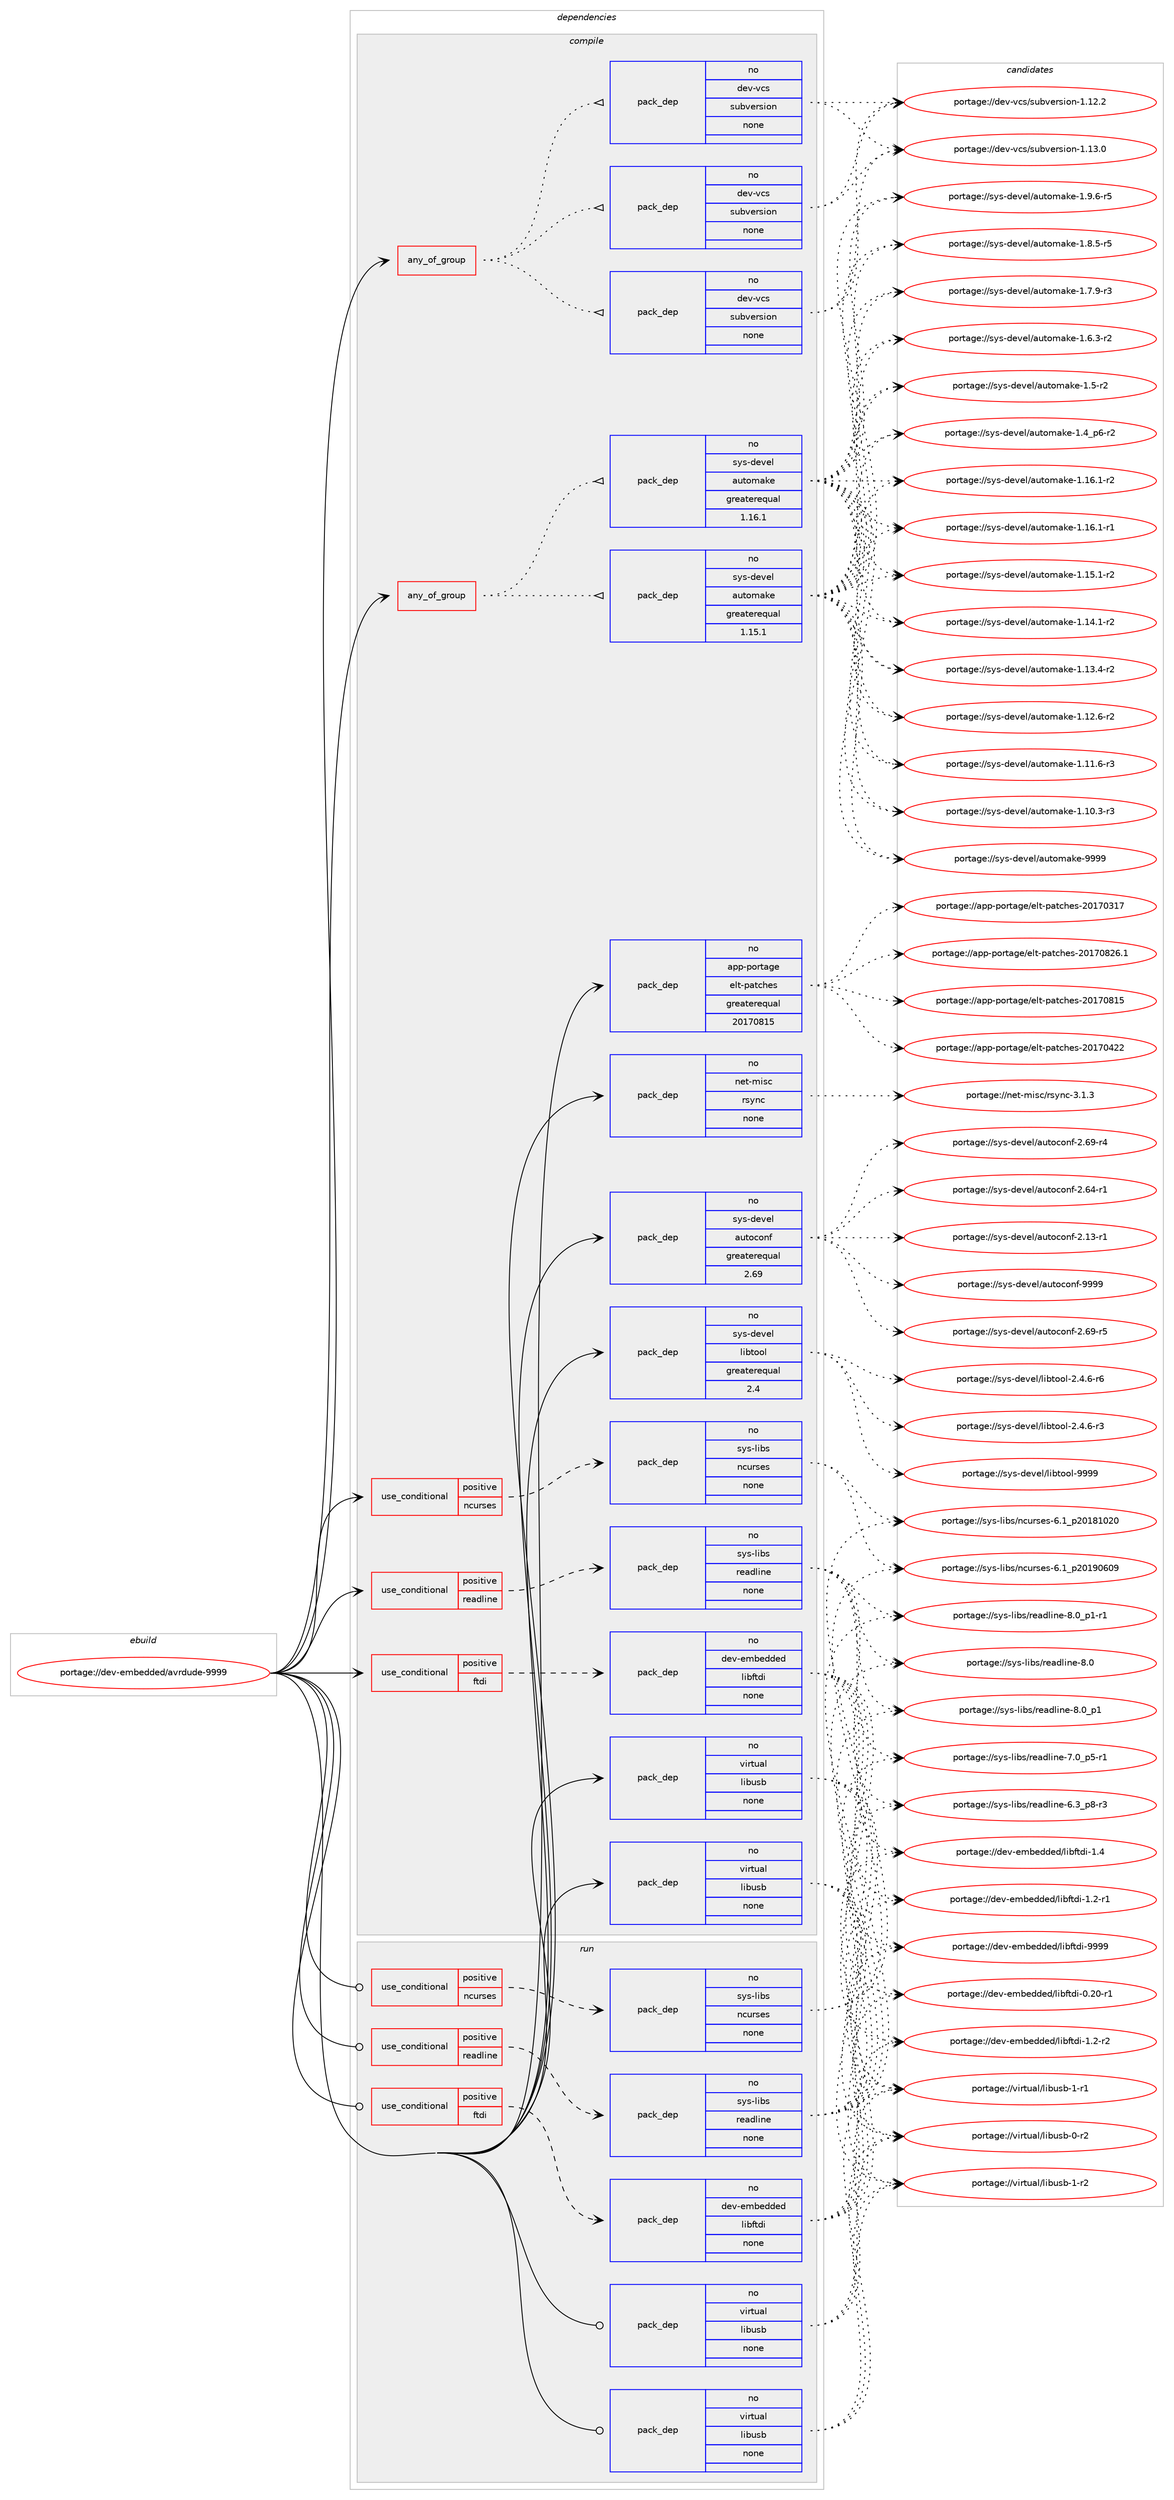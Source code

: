 digraph prolog {

# *************
# Graph options
# *************

newrank=true;
concentrate=true;
compound=true;
graph [rankdir=LR,fontname=Helvetica,fontsize=10,ranksep=1.5];#, ranksep=2.5, nodesep=0.2];
edge  [arrowhead=vee];
node  [fontname=Helvetica,fontsize=10];

# **********
# The ebuild
# **********

subgraph cluster_leftcol {
color=gray;
label=<<i>ebuild</i>>;
id [label="portage://dev-embedded/avrdude-9999", color=red, width=4, href="../dev-embedded/avrdude-9999.svg"];
}

# ****************
# The dependencies
# ****************

subgraph cluster_midcol {
color=gray;
label=<<i>dependencies</i>>;
subgraph cluster_compile {
fillcolor="#eeeeee";
style=filled;
label=<<i>compile</i>>;
subgraph any6917 {
dependency575938 [label=<<TABLE BORDER="0" CELLBORDER="1" CELLSPACING="0" CELLPADDING="4"><TR><TD CELLPADDING="10">any_of_group</TD></TR></TABLE>>, shape=none, color=red];subgraph pack433027 {
dependency575939 [label=<<TABLE BORDER="0" CELLBORDER="1" CELLSPACING="0" CELLPADDING="4" WIDTH="220"><TR><TD ROWSPAN="6" CELLPADDING="30">pack_dep</TD></TR><TR><TD WIDTH="110">no</TD></TR><TR><TD>dev-vcs</TD></TR><TR><TD>subversion</TD></TR><TR><TD>none</TD></TR><TR><TD></TD></TR></TABLE>>, shape=none, color=blue];
}
dependency575938:e -> dependency575939:w [weight=20,style="dotted",arrowhead="oinv"];
subgraph pack433028 {
dependency575940 [label=<<TABLE BORDER="0" CELLBORDER="1" CELLSPACING="0" CELLPADDING="4" WIDTH="220"><TR><TD ROWSPAN="6" CELLPADDING="30">pack_dep</TD></TR><TR><TD WIDTH="110">no</TD></TR><TR><TD>dev-vcs</TD></TR><TR><TD>subversion</TD></TR><TR><TD>none</TD></TR><TR><TD></TD></TR></TABLE>>, shape=none, color=blue];
}
dependency575938:e -> dependency575940:w [weight=20,style="dotted",arrowhead="oinv"];
subgraph pack433029 {
dependency575941 [label=<<TABLE BORDER="0" CELLBORDER="1" CELLSPACING="0" CELLPADDING="4" WIDTH="220"><TR><TD ROWSPAN="6" CELLPADDING="30">pack_dep</TD></TR><TR><TD WIDTH="110">no</TD></TR><TR><TD>dev-vcs</TD></TR><TR><TD>subversion</TD></TR><TR><TD>none</TD></TR><TR><TD></TD></TR></TABLE>>, shape=none, color=blue];
}
dependency575938:e -> dependency575941:w [weight=20,style="dotted",arrowhead="oinv"];
}
id:e -> dependency575938:w [weight=20,style="solid",arrowhead="vee"];
subgraph any6918 {
dependency575942 [label=<<TABLE BORDER="0" CELLBORDER="1" CELLSPACING="0" CELLPADDING="4"><TR><TD CELLPADDING="10">any_of_group</TD></TR></TABLE>>, shape=none, color=red];subgraph pack433030 {
dependency575943 [label=<<TABLE BORDER="0" CELLBORDER="1" CELLSPACING="0" CELLPADDING="4" WIDTH="220"><TR><TD ROWSPAN="6" CELLPADDING="30">pack_dep</TD></TR><TR><TD WIDTH="110">no</TD></TR><TR><TD>sys-devel</TD></TR><TR><TD>automake</TD></TR><TR><TD>greaterequal</TD></TR><TR><TD>1.16.1</TD></TR></TABLE>>, shape=none, color=blue];
}
dependency575942:e -> dependency575943:w [weight=20,style="dotted",arrowhead="oinv"];
subgraph pack433031 {
dependency575944 [label=<<TABLE BORDER="0" CELLBORDER="1" CELLSPACING="0" CELLPADDING="4" WIDTH="220"><TR><TD ROWSPAN="6" CELLPADDING="30">pack_dep</TD></TR><TR><TD WIDTH="110">no</TD></TR><TR><TD>sys-devel</TD></TR><TR><TD>automake</TD></TR><TR><TD>greaterequal</TD></TR><TR><TD>1.15.1</TD></TR></TABLE>>, shape=none, color=blue];
}
dependency575942:e -> dependency575944:w [weight=20,style="dotted",arrowhead="oinv"];
}
id:e -> dependency575942:w [weight=20,style="solid",arrowhead="vee"];
subgraph cond135757 {
dependency575945 [label=<<TABLE BORDER="0" CELLBORDER="1" CELLSPACING="0" CELLPADDING="4"><TR><TD ROWSPAN="3" CELLPADDING="10">use_conditional</TD></TR><TR><TD>positive</TD></TR><TR><TD>ftdi</TD></TR></TABLE>>, shape=none, color=red];
subgraph pack433032 {
dependency575946 [label=<<TABLE BORDER="0" CELLBORDER="1" CELLSPACING="0" CELLPADDING="4" WIDTH="220"><TR><TD ROWSPAN="6" CELLPADDING="30">pack_dep</TD></TR><TR><TD WIDTH="110">no</TD></TR><TR><TD>dev-embedded</TD></TR><TR><TD>libftdi</TD></TR><TR><TD>none</TD></TR><TR><TD></TD></TR></TABLE>>, shape=none, color=blue];
}
dependency575945:e -> dependency575946:w [weight=20,style="dashed",arrowhead="vee"];
}
id:e -> dependency575945:w [weight=20,style="solid",arrowhead="vee"];
subgraph cond135758 {
dependency575947 [label=<<TABLE BORDER="0" CELLBORDER="1" CELLSPACING="0" CELLPADDING="4"><TR><TD ROWSPAN="3" CELLPADDING="10">use_conditional</TD></TR><TR><TD>positive</TD></TR><TR><TD>ncurses</TD></TR></TABLE>>, shape=none, color=red];
subgraph pack433033 {
dependency575948 [label=<<TABLE BORDER="0" CELLBORDER="1" CELLSPACING="0" CELLPADDING="4" WIDTH="220"><TR><TD ROWSPAN="6" CELLPADDING="30">pack_dep</TD></TR><TR><TD WIDTH="110">no</TD></TR><TR><TD>sys-libs</TD></TR><TR><TD>ncurses</TD></TR><TR><TD>none</TD></TR><TR><TD></TD></TR></TABLE>>, shape=none, color=blue];
}
dependency575947:e -> dependency575948:w [weight=20,style="dashed",arrowhead="vee"];
}
id:e -> dependency575947:w [weight=20,style="solid",arrowhead="vee"];
subgraph cond135759 {
dependency575949 [label=<<TABLE BORDER="0" CELLBORDER="1" CELLSPACING="0" CELLPADDING="4"><TR><TD ROWSPAN="3" CELLPADDING="10">use_conditional</TD></TR><TR><TD>positive</TD></TR><TR><TD>readline</TD></TR></TABLE>>, shape=none, color=red];
subgraph pack433034 {
dependency575950 [label=<<TABLE BORDER="0" CELLBORDER="1" CELLSPACING="0" CELLPADDING="4" WIDTH="220"><TR><TD ROWSPAN="6" CELLPADDING="30">pack_dep</TD></TR><TR><TD WIDTH="110">no</TD></TR><TR><TD>sys-libs</TD></TR><TR><TD>readline</TD></TR><TR><TD>none</TD></TR><TR><TD></TD></TR></TABLE>>, shape=none, color=blue];
}
dependency575949:e -> dependency575950:w [weight=20,style="dashed",arrowhead="vee"];
}
id:e -> dependency575949:w [weight=20,style="solid",arrowhead="vee"];
subgraph pack433035 {
dependency575951 [label=<<TABLE BORDER="0" CELLBORDER="1" CELLSPACING="0" CELLPADDING="4" WIDTH="220"><TR><TD ROWSPAN="6" CELLPADDING="30">pack_dep</TD></TR><TR><TD WIDTH="110">no</TD></TR><TR><TD>app-portage</TD></TR><TR><TD>elt-patches</TD></TR><TR><TD>greaterequal</TD></TR><TR><TD>20170815</TD></TR></TABLE>>, shape=none, color=blue];
}
id:e -> dependency575951:w [weight=20,style="solid",arrowhead="vee"];
subgraph pack433036 {
dependency575952 [label=<<TABLE BORDER="0" CELLBORDER="1" CELLSPACING="0" CELLPADDING="4" WIDTH="220"><TR><TD ROWSPAN="6" CELLPADDING="30">pack_dep</TD></TR><TR><TD WIDTH="110">no</TD></TR><TR><TD>net-misc</TD></TR><TR><TD>rsync</TD></TR><TR><TD>none</TD></TR><TR><TD></TD></TR></TABLE>>, shape=none, color=blue];
}
id:e -> dependency575952:w [weight=20,style="solid",arrowhead="vee"];
subgraph pack433037 {
dependency575953 [label=<<TABLE BORDER="0" CELLBORDER="1" CELLSPACING="0" CELLPADDING="4" WIDTH="220"><TR><TD ROWSPAN="6" CELLPADDING="30">pack_dep</TD></TR><TR><TD WIDTH="110">no</TD></TR><TR><TD>sys-devel</TD></TR><TR><TD>autoconf</TD></TR><TR><TD>greaterequal</TD></TR><TR><TD>2.69</TD></TR></TABLE>>, shape=none, color=blue];
}
id:e -> dependency575953:w [weight=20,style="solid",arrowhead="vee"];
subgraph pack433038 {
dependency575954 [label=<<TABLE BORDER="0" CELLBORDER="1" CELLSPACING="0" CELLPADDING="4" WIDTH="220"><TR><TD ROWSPAN="6" CELLPADDING="30">pack_dep</TD></TR><TR><TD WIDTH="110">no</TD></TR><TR><TD>sys-devel</TD></TR><TR><TD>libtool</TD></TR><TR><TD>greaterequal</TD></TR><TR><TD>2.4</TD></TR></TABLE>>, shape=none, color=blue];
}
id:e -> dependency575954:w [weight=20,style="solid",arrowhead="vee"];
subgraph pack433039 {
dependency575955 [label=<<TABLE BORDER="0" CELLBORDER="1" CELLSPACING="0" CELLPADDING="4" WIDTH="220"><TR><TD ROWSPAN="6" CELLPADDING="30">pack_dep</TD></TR><TR><TD WIDTH="110">no</TD></TR><TR><TD>virtual</TD></TR><TR><TD>libusb</TD></TR><TR><TD>none</TD></TR><TR><TD></TD></TR></TABLE>>, shape=none, color=blue];
}
id:e -> dependency575955:w [weight=20,style="solid",arrowhead="vee"];
subgraph pack433040 {
dependency575956 [label=<<TABLE BORDER="0" CELLBORDER="1" CELLSPACING="0" CELLPADDING="4" WIDTH="220"><TR><TD ROWSPAN="6" CELLPADDING="30">pack_dep</TD></TR><TR><TD WIDTH="110">no</TD></TR><TR><TD>virtual</TD></TR><TR><TD>libusb</TD></TR><TR><TD>none</TD></TR><TR><TD></TD></TR></TABLE>>, shape=none, color=blue];
}
id:e -> dependency575956:w [weight=20,style="solid",arrowhead="vee"];
}
subgraph cluster_compileandrun {
fillcolor="#eeeeee";
style=filled;
label=<<i>compile and run</i>>;
}
subgraph cluster_run {
fillcolor="#eeeeee";
style=filled;
label=<<i>run</i>>;
subgraph cond135760 {
dependency575957 [label=<<TABLE BORDER="0" CELLBORDER="1" CELLSPACING="0" CELLPADDING="4"><TR><TD ROWSPAN="3" CELLPADDING="10">use_conditional</TD></TR><TR><TD>positive</TD></TR><TR><TD>ftdi</TD></TR></TABLE>>, shape=none, color=red];
subgraph pack433041 {
dependency575958 [label=<<TABLE BORDER="0" CELLBORDER="1" CELLSPACING="0" CELLPADDING="4" WIDTH="220"><TR><TD ROWSPAN="6" CELLPADDING="30">pack_dep</TD></TR><TR><TD WIDTH="110">no</TD></TR><TR><TD>dev-embedded</TD></TR><TR><TD>libftdi</TD></TR><TR><TD>none</TD></TR><TR><TD></TD></TR></TABLE>>, shape=none, color=blue];
}
dependency575957:e -> dependency575958:w [weight=20,style="dashed",arrowhead="vee"];
}
id:e -> dependency575957:w [weight=20,style="solid",arrowhead="odot"];
subgraph cond135761 {
dependency575959 [label=<<TABLE BORDER="0" CELLBORDER="1" CELLSPACING="0" CELLPADDING="4"><TR><TD ROWSPAN="3" CELLPADDING="10">use_conditional</TD></TR><TR><TD>positive</TD></TR><TR><TD>ncurses</TD></TR></TABLE>>, shape=none, color=red];
subgraph pack433042 {
dependency575960 [label=<<TABLE BORDER="0" CELLBORDER="1" CELLSPACING="0" CELLPADDING="4" WIDTH="220"><TR><TD ROWSPAN="6" CELLPADDING="30">pack_dep</TD></TR><TR><TD WIDTH="110">no</TD></TR><TR><TD>sys-libs</TD></TR><TR><TD>ncurses</TD></TR><TR><TD>none</TD></TR><TR><TD></TD></TR></TABLE>>, shape=none, color=blue];
}
dependency575959:e -> dependency575960:w [weight=20,style="dashed",arrowhead="vee"];
}
id:e -> dependency575959:w [weight=20,style="solid",arrowhead="odot"];
subgraph cond135762 {
dependency575961 [label=<<TABLE BORDER="0" CELLBORDER="1" CELLSPACING="0" CELLPADDING="4"><TR><TD ROWSPAN="3" CELLPADDING="10">use_conditional</TD></TR><TR><TD>positive</TD></TR><TR><TD>readline</TD></TR></TABLE>>, shape=none, color=red];
subgraph pack433043 {
dependency575962 [label=<<TABLE BORDER="0" CELLBORDER="1" CELLSPACING="0" CELLPADDING="4" WIDTH="220"><TR><TD ROWSPAN="6" CELLPADDING="30">pack_dep</TD></TR><TR><TD WIDTH="110">no</TD></TR><TR><TD>sys-libs</TD></TR><TR><TD>readline</TD></TR><TR><TD>none</TD></TR><TR><TD></TD></TR></TABLE>>, shape=none, color=blue];
}
dependency575961:e -> dependency575962:w [weight=20,style="dashed",arrowhead="vee"];
}
id:e -> dependency575961:w [weight=20,style="solid",arrowhead="odot"];
subgraph pack433044 {
dependency575963 [label=<<TABLE BORDER="0" CELLBORDER="1" CELLSPACING="0" CELLPADDING="4" WIDTH="220"><TR><TD ROWSPAN="6" CELLPADDING="30">pack_dep</TD></TR><TR><TD WIDTH="110">no</TD></TR><TR><TD>virtual</TD></TR><TR><TD>libusb</TD></TR><TR><TD>none</TD></TR><TR><TD></TD></TR></TABLE>>, shape=none, color=blue];
}
id:e -> dependency575963:w [weight=20,style="solid",arrowhead="odot"];
subgraph pack433045 {
dependency575964 [label=<<TABLE BORDER="0" CELLBORDER="1" CELLSPACING="0" CELLPADDING="4" WIDTH="220"><TR><TD ROWSPAN="6" CELLPADDING="30">pack_dep</TD></TR><TR><TD WIDTH="110">no</TD></TR><TR><TD>virtual</TD></TR><TR><TD>libusb</TD></TR><TR><TD>none</TD></TR><TR><TD></TD></TR></TABLE>>, shape=none, color=blue];
}
id:e -> dependency575964:w [weight=20,style="solid",arrowhead="odot"];
}
}

# **************
# The candidates
# **************

subgraph cluster_choices {
rank=same;
color=gray;
label=<<i>candidates</i>>;

subgraph choice433027 {
color=black;
nodesep=1;
choice1001011184511899115471151179811810111411510511111045494649514648 [label="portage://dev-vcs/subversion-1.13.0", color=red, width=4,href="../dev-vcs/subversion-1.13.0.svg"];
choice1001011184511899115471151179811810111411510511111045494649504650 [label="portage://dev-vcs/subversion-1.12.2", color=red, width=4,href="../dev-vcs/subversion-1.12.2.svg"];
dependency575939:e -> choice1001011184511899115471151179811810111411510511111045494649514648:w [style=dotted,weight="100"];
dependency575939:e -> choice1001011184511899115471151179811810111411510511111045494649504650:w [style=dotted,weight="100"];
}
subgraph choice433028 {
color=black;
nodesep=1;
choice1001011184511899115471151179811810111411510511111045494649514648 [label="portage://dev-vcs/subversion-1.13.0", color=red, width=4,href="../dev-vcs/subversion-1.13.0.svg"];
choice1001011184511899115471151179811810111411510511111045494649504650 [label="portage://dev-vcs/subversion-1.12.2", color=red, width=4,href="../dev-vcs/subversion-1.12.2.svg"];
dependency575940:e -> choice1001011184511899115471151179811810111411510511111045494649514648:w [style=dotted,weight="100"];
dependency575940:e -> choice1001011184511899115471151179811810111411510511111045494649504650:w [style=dotted,weight="100"];
}
subgraph choice433029 {
color=black;
nodesep=1;
choice1001011184511899115471151179811810111411510511111045494649514648 [label="portage://dev-vcs/subversion-1.13.0", color=red, width=4,href="../dev-vcs/subversion-1.13.0.svg"];
choice1001011184511899115471151179811810111411510511111045494649504650 [label="portage://dev-vcs/subversion-1.12.2", color=red, width=4,href="../dev-vcs/subversion-1.12.2.svg"];
dependency575941:e -> choice1001011184511899115471151179811810111411510511111045494649514648:w [style=dotted,weight="100"];
dependency575941:e -> choice1001011184511899115471151179811810111411510511111045494649504650:w [style=dotted,weight="100"];
}
subgraph choice433030 {
color=black;
nodesep=1;
choice115121115451001011181011084797117116111109971071014557575757 [label="portage://sys-devel/automake-9999", color=red, width=4,href="../sys-devel/automake-9999.svg"];
choice115121115451001011181011084797117116111109971071014549465746544511453 [label="portage://sys-devel/automake-1.9.6-r5", color=red, width=4,href="../sys-devel/automake-1.9.6-r5.svg"];
choice115121115451001011181011084797117116111109971071014549465646534511453 [label="portage://sys-devel/automake-1.8.5-r5", color=red, width=4,href="../sys-devel/automake-1.8.5-r5.svg"];
choice115121115451001011181011084797117116111109971071014549465546574511451 [label="portage://sys-devel/automake-1.7.9-r3", color=red, width=4,href="../sys-devel/automake-1.7.9-r3.svg"];
choice115121115451001011181011084797117116111109971071014549465446514511450 [label="portage://sys-devel/automake-1.6.3-r2", color=red, width=4,href="../sys-devel/automake-1.6.3-r2.svg"];
choice11512111545100101118101108479711711611110997107101454946534511450 [label="portage://sys-devel/automake-1.5-r2", color=red, width=4,href="../sys-devel/automake-1.5-r2.svg"];
choice115121115451001011181011084797117116111109971071014549465295112544511450 [label="portage://sys-devel/automake-1.4_p6-r2", color=red, width=4,href="../sys-devel/automake-1.4_p6-r2.svg"];
choice11512111545100101118101108479711711611110997107101454946495446494511450 [label="portage://sys-devel/automake-1.16.1-r2", color=red, width=4,href="../sys-devel/automake-1.16.1-r2.svg"];
choice11512111545100101118101108479711711611110997107101454946495446494511449 [label="portage://sys-devel/automake-1.16.1-r1", color=red, width=4,href="../sys-devel/automake-1.16.1-r1.svg"];
choice11512111545100101118101108479711711611110997107101454946495346494511450 [label="portage://sys-devel/automake-1.15.1-r2", color=red, width=4,href="../sys-devel/automake-1.15.1-r2.svg"];
choice11512111545100101118101108479711711611110997107101454946495246494511450 [label="portage://sys-devel/automake-1.14.1-r2", color=red, width=4,href="../sys-devel/automake-1.14.1-r2.svg"];
choice11512111545100101118101108479711711611110997107101454946495146524511450 [label="portage://sys-devel/automake-1.13.4-r2", color=red, width=4,href="../sys-devel/automake-1.13.4-r2.svg"];
choice11512111545100101118101108479711711611110997107101454946495046544511450 [label="portage://sys-devel/automake-1.12.6-r2", color=red, width=4,href="../sys-devel/automake-1.12.6-r2.svg"];
choice11512111545100101118101108479711711611110997107101454946494946544511451 [label="portage://sys-devel/automake-1.11.6-r3", color=red, width=4,href="../sys-devel/automake-1.11.6-r3.svg"];
choice11512111545100101118101108479711711611110997107101454946494846514511451 [label="portage://sys-devel/automake-1.10.3-r3", color=red, width=4,href="../sys-devel/automake-1.10.3-r3.svg"];
dependency575943:e -> choice115121115451001011181011084797117116111109971071014557575757:w [style=dotted,weight="100"];
dependency575943:e -> choice115121115451001011181011084797117116111109971071014549465746544511453:w [style=dotted,weight="100"];
dependency575943:e -> choice115121115451001011181011084797117116111109971071014549465646534511453:w [style=dotted,weight="100"];
dependency575943:e -> choice115121115451001011181011084797117116111109971071014549465546574511451:w [style=dotted,weight="100"];
dependency575943:e -> choice115121115451001011181011084797117116111109971071014549465446514511450:w [style=dotted,weight="100"];
dependency575943:e -> choice11512111545100101118101108479711711611110997107101454946534511450:w [style=dotted,weight="100"];
dependency575943:e -> choice115121115451001011181011084797117116111109971071014549465295112544511450:w [style=dotted,weight="100"];
dependency575943:e -> choice11512111545100101118101108479711711611110997107101454946495446494511450:w [style=dotted,weight="100"];
dependency575943:e -> choice11512111545100101118101108479711711611110997107101454946495446494511449:w [style=dotted,weight="100"];
dependency575943:e -> choice11512111545100101118101108479711711611110997107101454946495346494511450:w [style=dotted,weight="100"];
dependency575943:e -> choice11512111545100101118101108479711711611110997107101454946495246494511450:w [style=dotted,weight="100"];
dependency575943:e -> choice11512111545100101118101108479711711611110997107101454946495146524511450:w [style=dotted,weight="100"];
dependency575943:e -> choice11512111545100101118101108479711711611110997107101454946495046544511450:w [style=dotted,weight="100"];
dependency575943:e -> choice11512111545100101118101108479711711611110997107101454946494946544511451:w [style=dotted,weight="100"];
dependency575943:e -> choice11512111545100101118101108479711711611110997107101454946494846514511451:w [style=dotted,weight="100"];
}
subgraph choice433031 {
color=black;
nodesep=1;
choice115121115451001011181011084797117116111109971071014557575757 [label="portage://sys-devel/automake-9999", color=red, width=4,href="../sys-devel/automake-9999.svg"];
choice115121115451001011181011084797117116111109971071014549465746544511453 [label="portage://sys-devel/automake-1.9.6-r5", color=red, width=4,href="../sys-devel/automake-1.9.6-r5.svg"];
choice115121115451001011181011084797117116111109971071014549465646534511453 [label="portage://sys-devel/automake-1.8.5-r5", color=red, width=4,href="../sys-devel/automake-1.8.5-r5.svg"];
choice115121115451001011181011084797117116111109971071014549465546574511451 [label="portage://sys-devel/automake-1.7.9-r3", color=red, width=4,href="../sys-devel/automake-1.7.9-r3.svg"];
choice115121115451001011181011084797117116111109971071014549465446514511450 [label="portage://sys-devel/automake-1.6.3-r2", color=red, width=4,href="../sys-devel/automake-1.6.3-r2.svg"];
choice11512111545100101118101108479711711611110997107101454946534511450 [label="portage://sys-devel/automake-1.5-r2", color=red, width=4,href="../sys-devel/automake-1.5-r2.svg"];
choice115121115451001011181011084797117116111109971071014549465295112544511450 [label="portage://sys-devel/automake-1.4_p6-r2", color=red, width=4,href="../sys-devel/automake-1.4_p6-r2.svg"];
choice11512111545100101118101108479711711611110997107101454946495446494511450 [label="portage://sys-devel/automake-1.16.1-r2", color=red, width=4,href="../sys-devel/automake-1.16.1-r2.svg"];
choice11512111545100101118101108479711711611110997107101454946495446494511449 [label="portage://sys-devel/automake-1.16.1-r1", color=red, width=4,href="../sys-devel/automake-1.16.1-r1.svg"];
choice11512111545100101118101108479711711611110997107101454946495346494511450 [label="portage://sys-devel/automake-1.15.1-r2", color=red, width=4,href="../sys-devel/automake-1.15.1-r2.svg"];
choice11512111545100101118101108479711711611110997107101454946495246494511450 [label="portage://sys-devel/automake-1.14.1-r2", color=red, width=4,href="../sys-devel/automake-1.14.1-r2.svg"];
choice11512111545100101118101108479711711611110997107101454946495146524511450 [label="portage://sys-devel/automake-1.13.4-r2", color=red, width=4,href="../sys-devel/automake-1.13.4-r2.svg"];
choice11512111545100101118101108479711711611110997107101454946495046544511450 [label="portage://sys-devel/automake-1.12.6-r2", color=red, width=4,href="../sys-devel/automake-1.12.6-r2.svg"];
choice11512111545100101118101108479711711611110997107101454946494946544511451 [label="portage://sys-devel/automake-1.11.6-r3", color=red, width=4,href="../sys-devel/automake-1.11.6-r3.svg"];
choice11512111545100101118101108479711711611110997107101454946494846514511451 [label="portage://sys-devel/automake-1.10.3-r3", color=red, width=4,href="../sys-devel/automake-1.10.3-r3.svg"];
dependency575944:e -> choice115121115451001011181011084797117116111109971071014557575757:w [style=dotted,weight="100"];
dependency575944:e -> choice115121115451001011181011084797117116111109971071014549465746544511453:w [style=dotted,weight="100"];
dependency575944:e -> choice115121115451001011181011084797117116111109971071014549465646534511453:w [style=dotted,weight="100"];
dependency575944:e -> choice115121115451001011181011084797117116111109971071014549465546574511451:w [style=dotted,weight="100"];
dependency575944:e -> choice115121115451001011181011084797117116111109971071014549465446514511450:w [style=dotted,weight="100"];
dependency575944:e -> choice11512111545100101118101108479711711611110997107101454946534511450:w [style=dotted,weight="100"];
dependency575944:e -> choice115121115451001011181011084797117116111109971071014549465295112544511450:w [style=dotted,weight="100"];
dependency575944:e -> choice11512111545100101118101108479711711611110997107101454946495446494511450:w [style=dotted,weight="100"];
dependency575944:e -> choice11512111545100101118101108479711711611110997107101454946495446494511449:w [style=dotted,weight="100"];
dependency575944:e -> choice11512111545100101118101108479711711611110997107101454946495346494511450:w [style=dotted,weight="100"];
dependency575944:e -> choice11512111545100101118101108479711711611110997107101454946495246494511450:w [style=dotted,weight="100"];
dependency575944:e -> choice11512111545100101118101108479711711611110997107101454946495146524511450:w [style=dotted,weight="100"];
dependency575944:e -> choice11512111545100101118101108479711711611110997107101454946495046544511450:w [style=dotted,weight="100"];
dependency575944:e -> choice11512111545100101118101108479711711611110997107101454946494946544511451:w [style=dotted,weight="100"];
dependency575944:e -> choice11512111545100101118101108479711711611110997107101454946494846514511451:w [style=dotted,weight="100"];
}
subgraph choice433032 {
color=black;
nodesep=1;
choice100101118451011099810110010010110047108105981021161001054557575757 [label="portage://dev-embedded/libftdi-9999", color=red, width=4,href="../dev-embedded/libftdi-9999.svg"];
choice1001011184510110998101100100101100471081059810211610010545494652 [label="portage://dev-embedded/libftdi-1.4", color=red, width=4,href="../dev-embedded/libftdi-1.4.svg"];
choice10010111845101109981011001001011004710810598102116100105454946504511450 [label="portage://dev-embedded/libftdi-1.2-r2", color=red, width=4,href="../dev-embedded/libftdi-1.2-r2.svg"];
choice10010111845101109981011001001011004710810598102116100105454946504511449 [label="portage://dev-embedded/libftdi-1.2-r1", color=red, width=4,href="../dev-embedded/libftdi-1.2-r1.svg"];
choice1001011184510110998101100100101100471081059810211610010545484650484511449 [label="portage://dev-embedded/libftdi-0.20-r1", color=red, width=4,href="../dev-embedded/libftdi-0.20-r1.svg"];
dependency575946:e -> choice100101118451011099810110010010110047108105981021161001054557575757:w [style=dotted,weight="100"];
dependency575946:e -> choice1001011184510110998101100100101100471081059810211610010545494652:w [style=dotted,weight="100"];
dependency575946:e -> choice10010111845101109981011001001011004710810598102116100105454946504511450:w [style=dotted,weight="100"];
dependency575946:e -> choice10010111845101109981011001001011004710810598102116100105454946504511449:w [style=dotted,weight="100"];
dependency575946:e -> choice1001011184510110998101100100101100471081059810211610010545484650484511449:w [style=dotted,weight="100"];
}
subgraph choice433033 {
color=black;
nodesep=1;
choice1151211154510810598115471109911711411510111545544649951125048495748544857 [label="portage://sys-libs/ncurses-6.1_p20190609", color=red, width=4,href="../sys-libs/ncurses-6.1_p20190609.svg"];
choice1151211154510810598115471109911711411510111545544649951125048495649485048 [label="portage://sys-libs/ncurses-6.1_p20181020", color=red, width=4,href="../sys-libs/ncurses-6.1_p20181020.svg"];
dependency575948:e -> choice1151211154510810598115471109911711411510111545544649951125048495748544857:w [style=dotted,weight="100"];
dependency575948:e -> choice1151211154510810598115471109911711411510111545544649951125048495649485048:w [style=dotted,weight="100"];
}
subgraph choice433034 {
color=black;
nodesep=1;
choice115121115451081059811547114101971001081051101014556464895112494511449 [label="portage://sys-libs/readline-8.0_p1-r1", color=red, width=4,href="../sys-libs/readline-8.0_p1-r1.svg"];
choice11512111545108105981154711410197100108105110101455646489511249 [label="portage://sys-libs/readline-8.0_p1", color=red, width=4,href="../sys-libs/readline-8.0_p1.svg"];
choice1151211154510810598115471141019710010810511010145564648 [label="portage://sys-libs/readline-8.0", color=red, width=4,href="../sys-libs/readline-8.0.svg"];
choice115121115451081059811547114101971001081051101014555464895112534511449 [label="portage://sys-libs/readline-7.0_p5-r1", color=red, width=4,href="../sys-libs/readline-7.0_p5-r1.svg"];
choice115121115451081059811547114101971001081051101014554465195112564511451 [label="portage://sys-libs/readline-6.3_p8-r3", color=red, width=4,href="../sys-libs/readline-6.3_p8-r3.svg"];
dependency575950:e -> choice115121115451081059811547114101971001081051101014556464895112494511449:w [style=dotted,weight="100"];
dependency575950:e -> choice11512111545108105981154711410197100108105110101455646489511249:w [style=dotted,weight="100"];
dependency575950:e -> choice1151211154510810598115471141019710010810511010145564648:w [style=dotted,weight="100"];
dependency575950:e -> choice115121115451081059811547114101971001081051101014555464895112534511449:w [style=dotted,weight="100"];
dependency575950:e -> choice115121115451081059811547114101971001081051101014554465195112564511451:w [style=dotted,weight="100"];
}
subgraph choice433035 {
color=black;
nodesep=1;
choice971121124511211111411697103101471011081164511297116991041011154550484955485650544649 [label="portage://app-portage/elt-patches-20170826.1", color=red, width=4,href="../app-portage/elt-patches-20170826.1.svg"];
choice97112112451121111141169710310147101108116451129711699104101115455048495548564953 [label="portage://app-portage/elt-patches-20170815", color=red, width=4,href="../app-portage/elt-patches-20170815.svg"];
choice97112112451121111141169710310147101108116451129711699104101115455048495548525050 [label="portage://app-portage/elt-patches-20170422", color=red, width=4,href="../app-portage/elt-patches-20170422.svg"];
choice97112112451121111141169710310147101108116451129711699104101115455048495548514955 [label="portage://app-portage/elt-patches-20170317", color=red, width=4,href="../app-portage/elt-patches-20170317.svg"];
dependency575951:e -> choice971121124511211111411697103101471011081164511297116991041011154550484955485650544649:w [style=dotted,weight="100"];
dependency575951:e -> choice97112112451121111141169710310147101108116451129711699104101115455048495548564953:w [style=dotted,weight="100"];
dependency575951:e -> choice97112112451121111141169710310147101108116451129711699104101115455048495548525050:w [style=dotted,weight="100"];
dependency575951:e -> choice97112112451121111141169710310147101108116451129711699104101115455048495548514955:w [style=dotted,weight="100"];
}
subgraph choice433036 {
color=black;
nodesep=1;
choice11010111645109105115994711411512111099455146494651 [label="portage://net-misc/rsync-3.1.3", color=red, width=4,href="../net-misc/rsync-3.1.3.svg"];
dependency575952:e -> choice11010111645109105115994711411512111099455146494651:w [style=dotted,weight="100"];
}
subgraph choice433037 {
color=black;
nodesep=1;
choice115121115451001011181011084797117116111991111101024557575757 [label="portage://sys-devel/autoconf-9999", color=red, width=4,href="../sys-devel/autoconf-9999.svg"];
choice1151211154510010111810110847971171161119911111010245504654574511453 [label="portage://sys-devel/autoconf-2.69-r5", color=red, width=4,href="../sys-devel/autoconf-2.69-r5.svg"];
choice1151211154510010111810110847971171161119911111010245504654574511452 [label="portage://sys-devel/autoconf-2.69-r4", color=red, width=4,href="../sys-devel/autoconf-2.69-r4.svg"];
choice1151211154510010111810110847971171161119911111010245504654524511449 [label="portage://sys-devel/autoconf-2.64-r1", color=red, width=4,href="../sys-devel/autoconf-2.64-r1.svg"];
choice1151211154510010111810110847971171161119911111010245504649514511449 [label="portage://sys-devel/autoconf-2.13-r1", color=red, width=4,href="../sys-devel/autoconf-2.13-r1.svg"];
dependency575953:e -> choice115121115451001011181011084797117116111991111101024557575757:w [style=dotted,weight="100"];
dependency575953:e -> choice1151211154510010111810110847971171161119911111010245504654574511453:w [style=dotted,weight="100"];
dependency575953:e -> choice1151211154510010111810110847971171161119911111010245504654574511452:w [style=dotted,weight="100"];
dependency575953:e -> choice1151211154510010111810110847971171161119911111010245504654524511449:w [style=dotted,weight="100"];
dependency575953:e -> choice1151211154510010111810110847971171161119911111010245504649514511449:w [style=dotted,weight="100"];
}
subgraph choice433038 {
color=black;
nodesep=1;
choice1151211154510010111810110847108105981161111111084557575757 [label="portage://sys-devel/libtool-9999", color=red, width=4,href="../sys-devel/libtool-9999.svg"];
choice1151211154510010111810110847108105981161111111084550465246544511454 [label="portage://sys-devel/libtool-2.4.6-r6", color=red, width=4,href="../sys-devel/libtool-2.4.6-r6.svg"];
choice1151211154510010111810110847108105981161111111084550465246544511451 [label="portage://sys-devel/libtool-2.4.6-r3", color=red, width=4,href="../sys-devel/libtool-2.4.6-r3.svg"];
dependency575954:e -> choice1151211154510010111810110847108105981161111111084557575757:w [style=dotted,weight="100"];
dependency575954:e -> choice1151211154510010111810110847108105981161111111084550465246544511454:w [style=dotted,weight="100"];
dependency575954:e -> choice1151211154510010111810110847108105981161111111084550465246544511451:w [style=dotted,weight="100"];
}
subgraph choice433039 {
color=black;
nodesep=1;
choice1181051141161179710847108105981171159845494511450 [label="portage://virtual/libusb-1-r2", color=red, width=4,href="../virtual/libusb-1-r2.svg"];
choice1181051141161179710847108105981171159845494511449 [label="portage://virtual/libusb-1-r1", color=red, width=4,href="../virtual/libusb-1-r1.svg"];
choice1181051141161179710847108105981171159845484511450 [label="portage://virtual/libusb-0-r2", color=red, width=4,href="../virtual/libusb-0-r2.svg"];
dependency575955:e -> choice1181051141161179710847108105981171159845494511450:w [style=dotted,weight="100"];
dependency575955:e -> choice1181051141161179710847108105981171159845494511449:w [style=dotted,weight="100"];
dependency575955:e -> choice1181051141161179710847108105981171159845484511450:w [style=dotted,weight="100"];
}
subgraph choice433040 {
color=black;
nodesep=1;
choice1181051141161179710847108105981171159845494511450 [label="portage://virtual/libusb-1-r2", color=red, width=4,href="../virtual/libusb-1-r2.svg"];
choice1181051141161179710847108105981171159845494511449 [label="portage://virtual/libusb-1-r1", color=red, width=4,href="../virtual/libusb-1-r1.svg"];
choice1181051141161179710847108105981171159845484511450 [label="portage://virtual/libusb-0-r2", color=red, width=4,href="../virtual/libusb-0-r2.svg"];
dependency575956:e -> choice1181051141161179710847108105981171159845494511450:w [style=dotted,weight="100"];
dependency575956:e -> choice1181051141161179710847108105981171159845494511449:w [style=dotted,weight="100"];
dependency575956:e -> choice1181051141161179710847108105981171159845484511450:w [style=dotted,weight="100"];
}
subgraph choice433041 {
color=black;
nodesep=1;
choice100101118451011099810110010010110047108105981021161001054557575757 [label="portage://dev-embedded/libftdi-9999", color=red, width=4,href="../dev-embedded/libftdi-9999.svg"];
choice1001011184510110998101100100101100471081059810211610010545494652 [label="portage://dev-embedded/libftdi-1.4", color=red, width=4,href="../dev-embedded/libftdi-1.4.svg"];
choice10010111845101109981011001001011004710810598102116100105454946504511450 [label="portage://dev-embedded/libftdi-1.2-r2", color=red, width=4,href="../dev-embedded/libftdi-1.2-r2.svg"];
choice10010111845101109981011001001011004710810598102116100105454946504511449 [label="portage://dev-embedded/libftdi-1.2-r1", color=red, width=4,href="../dev-embedded/libftdi-1.2-r1.svg"];
choice1001011184510110998101100100101100471081059810211610010545484650484511449 [label="portage://dev-embedded/libftdi-0.20-r1", color=red, width=4,href="../dev-embedded/libftdi-0.20-r1.svg"];
dependency575958:e -> choice100101118451011099810110010010110047108105981021161001054557575757:w [style=dotted,weight="100"];
dependency575958:e -> choice1001011184510110998101100100101100471081059810211610010545494652:w [style=dotted,weight="100"];
dependency575958:e -> choice10010111845101109981011001001011004710810598102116100105454946504511450:w [style=dotted,weight="100"];
dependency575958:e -> choice10010111845101109981011001001011004710810598102116100105454946504511449:w [style=dotted,weight="100"];
dependency575958:e -> choice1001011184510110998101100100101100471081059810211610010545484650484511449:w [style=dotted,weight="100"];
}
subgraph choice433042 {
color=black;
nodesep=1;
choice1151211154510810598115471109911711411510111545544649951125048495748544857 [label="portage://sys-libs/ncurses-6.1_p20190609", color=red, width=4,href="../sys-libs/ncurses-6.1_p20190609.svg"];
choice1151211154510810598115471109911711411510111545544649951125048495649485048 [label="portage://sys-libs/ncurses-6.1_p20181020", color=red, width=4,href="../sys-libs/ncurses-6.1_p20181020.svg"];
dependency575960:e -> choice1151211154510810598115471109911711411510111545544649951125048495748544857:w [style=dotted,weight="100"];
dependency575960:e -> choice1151211154510810598115471109911711411510111545544649951125048495649485048:w [style=dotted,weight="100"];
}
subgraph choice433043 {
color=black;
nodesep=1;
choice115121115451081059811547114101971001081051101014556464895112494511449 [label="portage://sys-libs/readline-8.0_p1-r1", color=red, width=4,href="../sys-libs/readline-8.0_p1-r1.svg"];
choice11512111545108105981154711410197100108105110101455646489511249 [label="portage://sys-libs/readline-8.0_p1", color=red, width=4,href="../sys-libs/readline-8.0_p1.svg"];
choice1151211154510810598115471141019710010810511010145564648 [label="portage://sys-libs/readline-8.0", color=red, width=4,href="../sys-libs/readline-8.0.svg"];
choice115121115451081059811547114101971001081051101014555464895112534511449 [label="portage://sys-libs/readline-7.0_p5-r1", color=red, width=4,href="../sys-libs/readline-7.0_p5-r1.svg"];
choice115121115451081059811547114101971001081051101014554465195112564511451 [label="portage://sys-libs/readline-6.3_p8-r3", color=red, width=4,href="../sys-libs/readline-6.3_p8-r3.svg"];
dependency575962:e -> choice115121115451081059811547114101971001081051101014556464895112494511449:w [style=dotted,weight="100"];
dependency575962:e -> choice11512111545108105981154711410197100108105110101455646489511249:w [style=dotted,weight="100"];
dependency575962:e -> choice1151211154510810598115471141019710010810511010145564648:w [style=dotted,weight="100"];
dependency575962:e -> choice115121115451081059811547114101971001081051101014555464895112534511449:w [style=dotted,weight="100"];
dependency575962:e -> choice115121115451081059811547114101971001081051101014554465195112564511451:w [style=dotted,weight="100"];
}
subgraph choice433044 {
color=black;
nodesep=1;
choice1181051141161179710847108105981171159845494511450 [label="portage://virtual/libusb-1-r2", color=red, width=4,href="../virtual/libusb-1-r2.svg"];
choice1181051141161179710847108105981171159845494511449 [label="portage://virtual/libusb-1-r1", color=red, width=4,href="../virtual/libusb-1-r1.svg"];
choice1181051141161179710847108105981171159845484511450 [label="portage://virtual/libusb-0-r2", color=red, width=4,href="../virtual/libusb-0-r2.svg"];
dependency575963:e -> choice1181051141161179710847108105981171159845494511450:w [style=dotted,weight="100"];
dependency575963:e -> choice1181051141161179710847108105981171159845494511449:w [style=dotted,weight="100"];
dependency575963:e -> choice1181051141161179710847108105981171159845484511450:w [style=dotted,weight="100"];
}
subgraph choice433045 {
color=black;
nodesep=1;
choice1181051141161179710847108105981171159845494511450 [label="portage://virtual/libusb-1-r2", color=red, width=4,href="../virtual/libusb-1-r2.svg"];
choice1181051141161179710847108105981171159845494511449 [label="portage://virtual/libusb-1-r1", color=red, width=4,href="../virtual/libusb-1-r1.svg"];
choice1181051141161179710847108105981171159845484511450 [label="portage://virtual/libusb-0-r2", color=red, width=4,href="../virtual/libusb-0-r2.svg"];
dependency575964:e -> choice1181051141161179710847108105981171159845494511450:w [style=dotted,weight="100"];
dependency575964:e -> choice1181051141161179710847108105981171159845494511449:w [style=dotted,weight="100"];
dependency575964:e -> choice1181051141161179710847108105981171159845484511450:w [style=dotted,weight="100"];
}
}

}
